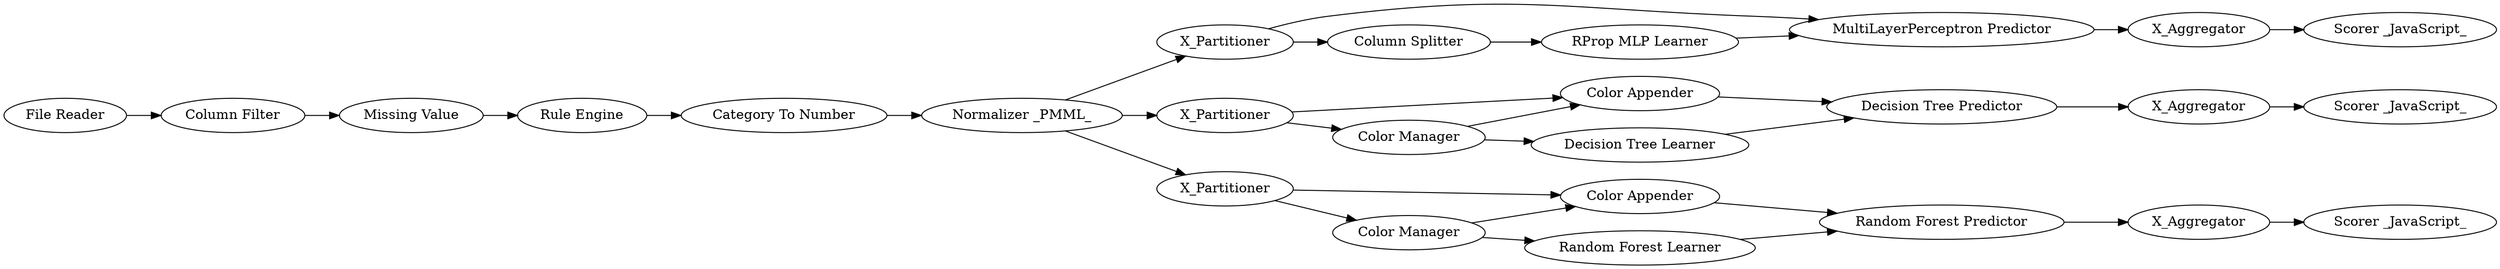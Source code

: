 digraph {
	"-9037306088507454176_405" [label="Scorer _JavaScript_"]
	"-5875990557151572872_384" [label="MultiLayerPerceptron Predictor"]
	"-6835039588801084222_397" [label=X_Aggregator]
	"8439596639797872014_61" [label="Decision Tree Predictor"]
	"-5875990557151572872_362" [label=X_Partitioner]
	"-6835039588801084222_395" [label="Color Appender"]
	"-9037306088507454176_403" [label="Scorer _JavaScript_"]
	"-6835039588801084222_396" [label="Random Forest Predictor"]
	"-9037306088507454176_361" [label="Normalizer _PMML_"]
	"-6835039588801084222_394" [label="Random Forest Learner"]
	"-9037306088507454176_8" [label="File Reader"]
	"-5875990557151572872_403" [label="Column Splitter"]
	"-9037306088507454176_388" [label="Category To Number"]
	"-6835039588801084222_393" [label="Color Manager"]
	"-2320839323090975107_6" [label="Missing Value"]
	"-5875990557151572872_402" [label="RProp MLP Learner"]
	"8439596639797872014_362" [label=X_Partitioner]
	"-2320839323090975107_5" [label="Column Filter"]
	"8439596639797872014_8" [label="Color Appender"]
	"8439596639797872014_3" [label="Color Manager"]
	"-9037306088507454176_404" [label="Scorer _JavaScript_"]
	"-5875990557151572872_363" [label=X_Aggregator]
	"-2320839323090975107_4" [label="Rule Engine"]
	"8439596639797872014_60" [label="Decision Tree Learner"]
	"8439596639797872014_363" [label=X_Aggregator]
	"-6835039588801084222_362" [label=X_Partitioner]
	"-6835039588801084222_396" -> "-6835039588801084222_397"
	"-9037306088507454176_361" -> "-5875990557151572872_362"
	"-5875990557151572872_402" -> "-5875990557151572872_384"
	"-6835039588801084222_394" -> "-6835039588801084222_396"
	"-6835039588801084222_393" -> "-6835039588801084222_395"
	"-6835039588801084222_393" -> "-6835039588801084222_394"
	"8439596639797872014_363" -> "-9037306088507454176_403"
	"8439596639797872014_362" -> "8439596639797872014_3"
	"8439596639797872014_60" -> "8439596639797872014_61"
	"-5875990557151572872_363" -> "-9037306088507454176_405"
	"8439596639797872014_362" -> "8439596639797872014_8"
	"8439596639797872014_3" -> "8439596639797872014_8"
	"-6835039588801084222_395" -> "-6835039588801084222_396"
	"-9037306088507454176_361" -> "8439596639797872014_362"
	"8439596639797872014_8" -> "8439596639797872014_61"
	"-5875990557151572872_384" -> "-5875990557151572872_363"
	"8439596639797872014_61" -> "8439596639797872014_363"
	"-9037306088507454176_8" -> "-2320839323090975107_5"
	"-2320839323090975107_6" -> "-2320839323090975107_4"
	"-9037306088507454176_388" -> "-9037306088507454176_361"
	"-5875990557151572872_403" -> "-5875990557151572872_402"
	"-2320839323090975107_5" -> "-2320839323090975107_6"
	"-9037306088507454176_361" -> "-6835039588801084222_362"
	"-5875990557151572872_362" -> "-5875990557151572872_384"
	"-6835039588801084222_362" -> "-6835039588801084222_393"
	"-6835039588801084222_362" -> "-6835039588801084222_395"
	"-2320839323090975107_4" -> "-9037306088507454176_388"
	"-5875990557151572872_362" -> "-5875990557151572872_403"
	"-6835039588801084222_397" -> "-9037306088507454176_404"
	"8439596639797872014_3" -> "8439596639797872014_60"
	rankdir=LR
}
